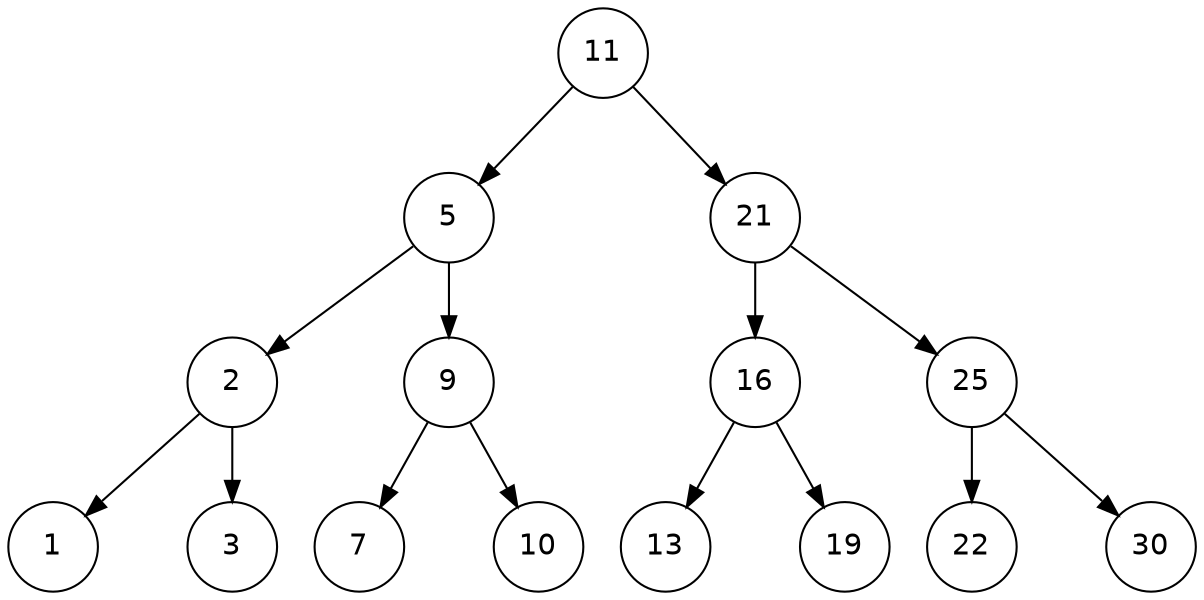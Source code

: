 digraph G {
	graph [fontname = "Helvetica"];
	node [fontname = "Helvetica",shape=circle,width=0.6];
	edge [fontname = "Helvetica"];

	11 -> 5;
	m11 [label="", width=0.1, style=invis];
	11 -> m11 [style=invis]
	11 -> 21;
	{rank=same 5 -> m11 -> 21 [style=invis]};

	5 -> 2;
	m5 [label="", width=0.1, style=invis];
	5 -> m5 [style=invis]
	5 -> 9;
	{rank=same 2 -> m5 -> 9 [style=invis]};

	2 -> 1;
	m2 [label="", width=0.1, style=invis];
	2 -> m2 [style=invis]
	2 -> 3;
	{rank=same 1 -> m2 -> 3 [style=invis]};

	9 -> 7;
	m9 [label="", width=0.1, style=invis];
	9 -> m9 [style=invis]
	9 -> 10;
	{rank=same 7 -> m9 -> 10 [style=invis]};

	21 -> 16;
	m21 [label="", width=0.1, style=invis];
	21 -> m21 [style=invis]
	21 -> 25;
	{rank=same 16 -> m21 -> 25 [style=invis]};

	16 -> 13;
	m16 [label="", width=0.1, style=invis];
	16 -> m16 [style=invis]
	16 -> 19;
	{rank=same 13 -> m16 -> 19 [style=invis]};

	25 -> 22;
	m25 [label="", width=0.1, style=invis];
	25 -> m25 [style=invis]
	25 -> 30;
	{rank=same 22 -> m25 -> 30 [style=invis]};
}
